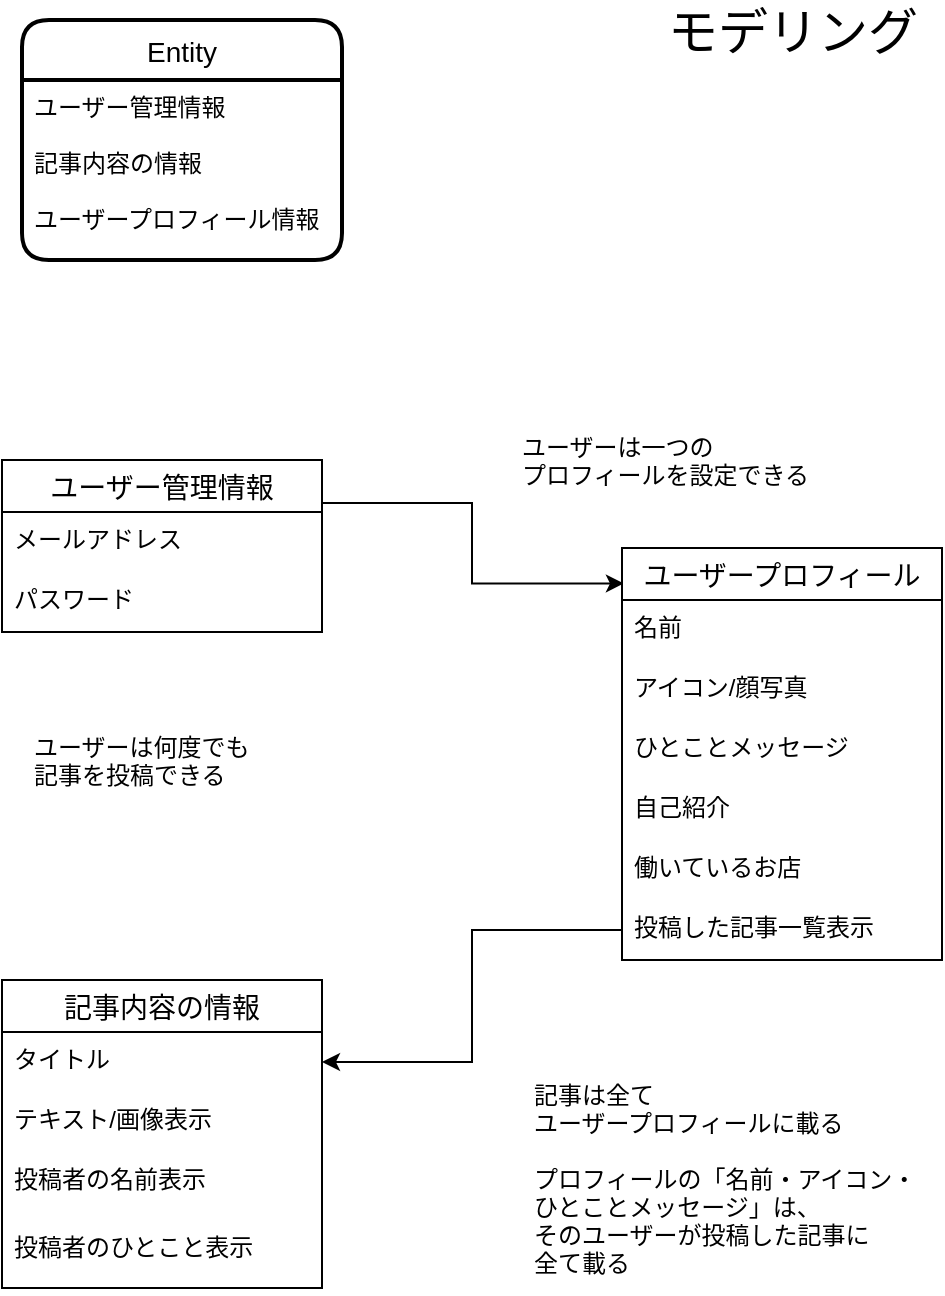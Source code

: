 <mxfile version="13.10.0" type="embed">
    <diagram id="D-c2yUVG0BX4kTCAiIAn" name="ページ1">
        <mxGraphModel dx="877" dy="907" grid="1" gridSize="10" guides="1" tooltips="1" connect="1" arrows="1" fold="1" page="1" pageScale="1" pageWidth="827" pageHeight="1169" math="0" shadow="0">
            <root>
                <mxCell id="0"/>
                <mxCell id="1" parent="0"/>
                <mxCell id="32" value="Entity" style="swimlane;childLayout=stackLayout;horizontal=1;startSize=30;horizontalStack=0;rounded=1;fontSize=14;fontStyle=0;strokeWidth=2;resizeParent=0;resizeLast=1;shadow=0;dashed=0;align=center;" parent="1" vertex="1">
                    <mxGeometry x="10" y="10" width="160" height="120" as="geometry"/>
                </mxCell>
                <mxCell id="33" value="ユーザー管理情報&#10;&#10;記事内容の情報&#10;&#10;ユーザープロフィール情報" style="align=left;strokeColor=none;fillColor=none;spacingLeft=4;fontSize=12;verticalAlign=top;resizable=0;rotatable=0;part=1;" parent="32" vertex="1">
                    <mxGeometry y="30" width="160" height="90" as="geometry"/>
                </mxCell>
                <mxCell id="209" style="edgeStyle=orthogonalEdgeStyle;rounded=0;orthogonalLoop=1;jettySize=auto;html=1;exitX=1;exitY=0.25;exitDx=0;exitDy=0;entryX=0.006;entryY=0.086;entryDx=0;entryDy=0;entryPerimeter=0;fontSize=12;" edge="1" parent="1" source="74" target="101">
                    <mxGeometry relative="1" as="geometry"/>
                </mxCell>
                <mxCell id="74" value="ユーザー管理情報" style="swimlane;fontStyle=0;childLayout=stackLayout;horizontal=1;startSize=26;horizontalStack=0;resizeParent=1;resizeParentMax=0;resizeLast=0;collapsible=1;marginBottom=0;align=center;fontSize=14;" parent="1" vertex="1">
                    <mxGeometry y="230" width="160" height="86" as="geometry"/>
                </mxCell>
                <mxCell id="75" value="メールアドレス&#10;&#10;" style="text;strokeColor=none;fillColor=none;spacingLeft=4;spacingRight=4;overflow=hidden;rotatable=0;points=[[0,0.5],[1,0.5]];portConstraint=eastwest;fontSize=12;" parent="74" vertex="1">
                    <mxGeometry y="26" width="160" height="30" as="geometry"/>
                </mxCell>
                <mxCell id="76" value="パスワード" style="text;strokeColor=none;fillColor=none;spacingLeft=4;spacingRight=4;overflow=hidden;rotatable=0;points=[[0,0.5],[1,0.5]];portConstraint=eastwest;fontSize=12;" parent="74" vertex="1">
                    <mxGeometry y="56" width="160" height="30" as="geometry"/>
                </mxCell>
                <mxCell id="78" value="記事内容の情報" style="swimlane;fontStyle=0;childLayout=stackLayout;horizontal=1;startSize=26;horizontalStack=0;resizeParent=1;resizeParentMax=0;resizeLast=0;collapsible=1;marginBottom=0;align=center;fontSize=14;" parent="1" vertex="1">
                    <mxGeometry y="490" width="160" height="154" as="geometry"/>
                </mxCell>
                <mxCell id="79" value="タイトル&#10;&#10;&#10;" style="text;strokeColor=none;fillColor=none;spacingLeft=4;spacingRight=4;overflow=hidden;rotatable=0;points=[[0,0.5],[1,0.5]];portConstraint=eastwest;fontSize=12;" parent="78" vertex="1">
                    <mxGeometry y="26" width="160" height="30" as="geometry"/>
                </mxCell>
                <mxCell id="80" value="テキスト/画像表示" style="text;strokeColor=none;fillColor=none;spacingLeft=4;spacingRight=4;overflow=hidden;rotatable=0;points=[[0,0.5],[1,0.5]];portConstraint=eastwest;fontSize=12;" parent="78" vertex="1">
                    <mxGeometry y="56" width="160" height="30" as="geometry"/>
                </mxCell>
                <mxCell id="81" value="投稿者の名前表示" style="text;strokeColor=none;fillColor=none;spacingLeft=4;spacingRight=4;overflow=hidden;rotatable=0;points=[[0,0.5],[1,0.5]];portConstraint=eastwest;fontSize=12;" parent="78" vertex="1">
                    <mxGeometry y="86" width="160" height="34" as="geometry"/>
                </mxCell>
                <mxCell id="84" value="投稿者のひとこと表示" style="text;strokeColor=none;fillColor=none;spacingLeft=4;spacingRight=4;overflow=hidden;rotatable=0;points=[[0,0.5],[1,0.5]];portConstraint=eastwest;fontSize=12;" parent="78" vertex="1">
                    <mxGeometry y="120" width="160" height="34" as="geometry"/>
                </mxCell>
                <mxCell id="82" value="&lt;font style=&quot;font-size: 25px&quot;&gt;モデリング&lt;/font&gt;" style="text;html=1;align=center;verticalAlign=middle;resizable=0;points=[];autosize=1;fontSize=18;" parent="1" vertex="1">
                    <mxGeometry x="325" width="140" height="30" as="geometry"/>
                </mxCell>
                <mxCell id="93" value="ユーザーは何度でも&#10;記事を投稿できる" style="text;strokeColor=none;fillColor=none;spacingLeft=4;spacingRight=4;overflow=hidden;rotatable=0;points=[[0,0.5],[1,0.5]];portConstraint=eastwest;fontSize=12;" parent="1" vertex="1">
                    <mxGeometry x="10" y="360" width="160" height="34" as="geometry"/>
                </mxCell>
                <mxCell id="95" value="ユーザーは一つの&#10;プロフィールを設定できる" style="text;strokeColor=none;fillColor=none;spacingLeft=4;spacingRight=4;overflow=hidden;rotatable=0;points=[[0,0.5],[1,0.5]];portConstraint=eastwest;fontSize=12;" parent="1" vertex="1">
                    <mxGeometry x="254" y="210" width="160" height="34" as="geometry"/>
                </mxCell>
                <mxCell id="101" value="ユーザープロフィール" style="swimlane;fontStyle=0;childLayout=stackLayout;horizontal=1;startSize=26;horizontalStack=0;resizeParent=1;resizeParentMax=0;resizeLast=0;collapsible=1;marginBottom=0;align=center;fontSize=14;" parent="1" vertex="1">
                    <mxGeometry x="310" y="274" width="160" height="206" as="geometry"/>
                </mxCell>
                <mxCell id="102" value="名前" style="text;strokeColor=none;fillColor=none;spacingLeft=4;spacingRight=4;overflow=hidden;rotatable=0;points=[[0,0.5],[1,0.5]];portConstraint=eastwest;fontSize=12;" parent="101" vertex="1">
                    <mxGeometry y="26" width="160" height="30" as="geometry"/>
                </mxCell>
                <mxCell id="103" value="アイコン/顔写真" style="text;strokeColor=none;fillColor=none;spacingLeft=4;spacingRight=4;overflow=hidden;rotatable=0;points=[[0,0.5],[1,0.5]];portConstraint=eastwest;fontSize=12;" parent="101" vertex="1">
                    <mxGeometry y="56" width="160" height="30" as="geometry"/>
                </mxCell>
                <mxCell id="104" value="ひとことメッセージ" style="text;strokeColor=none;fillColor=none;spacingLeft=4;spacingRight=4;overflow=hidden;rotatable=0;points=[[0,0.5],[1,0.5]];portConstraint=eastwest;fontSize=12;" parent="101" vertex="1">
                    <mxGeometry y="86" width="160" height="30" as="geometry"/>
                </mxCell>
                <mxCell id="105" value="自己紹介" style="text;strokeColor=none;fillColor=none;spacingLeft=4;spacingRight=4;overflow=hidden;rotatable=0;points=[[0,0.5],[1,0.5]];portConstraint=eastwest;fontSize=12;" parent="101" vertex="1">
                    <mxGeometry y="116" width="160" height="30" as="geometry"/>
                </mxCell>
                <mxCell id="106" value="働いているお店" style="text;strokeColor=none;fillColor=none;spacingLeft=4;spacingRight=4;overflow=hidden;rotatable=0;points=[[0,0.5],[1,0.5]];portConstraint=eastwest;fontSize=12;" parent="101" vertex="1">
                    <mxGeometry y="146" width="160" height="30" as="geometry"/>
                </mxCell>
                <mxCell id="107" value="投稿した記事一覧表示" style="text;strokeColor=none;fillColor=none;spacingLeft=4;spacingRight=4;overflow=hidden;rotatable=0;points=[[0,0.5],[1,0.5]];portConstraint=eastwest;fontSize=12;" parent="101" vertex="1">
                    <mxGeometry y="176" width="160" height="30" as="geometry"/>
                </mxCell>
                <mxCell id="108" value="記事は全て&#10;ユーザープロフィールに載る&#10;&#10;プロフィールの「名前・アイコン・&#10;ひとことメッセージ」は、&#10;そのユーザーが投稿した記事に&#10;全て載る" style="text;strokeColor=none;fillColor=none;spacingLeft=4;spacingRight=4;overflow=hidden;rotatable=0;points=[[0,0.5],[1,0.5]];portConstraint=eastwest;fontSize=12;" parent="1" vertex="1">
                    <mxGeometry x="260" y="534" width="210" height="110" as="geometry"/>
                </mxCell>
                <mxCell id="116" style="edgeStyle=orthogonalEdgeStyle;rounded=0;orthogonalLoop=1;jettySize=auto;html=1;exitX=0;exitY=0.5;exitDx=0;exitDy=0;entryX=1;entryY=0.5;entryDx=0;entryDy=0;" edge="1" parent="1" source="107" target="79">
                    <mxGeometry relative="1" as="geometry"/>
                </mxCell>
            </root>
        </mxGraphModel>
    </diagram>
</mxfile>